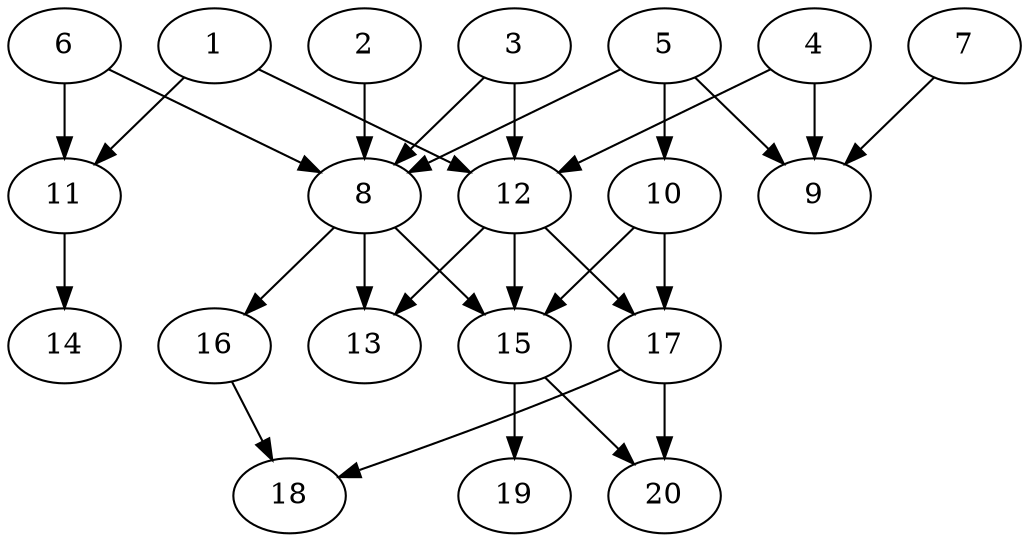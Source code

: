 // DAG (tier=2-normal, mode=data, n=20, ccr=0.418, fat=0.616, density=0.466, regular=0.523, jump=0.131, mindata=2097152, maxdata=16777216)
// DAG automatically generated by daggen at Sun Aug 24 16:33:33 2025
// /home/ermia/Project/Environments/daggen/bin/daggen --dot --ccr 0.418 --fat 0.616 --regular 0.523 --density 0.466 --jump 0.131 --mindata 2097152 --maxdata 16777216 -n 20 
digraph G {
  1 [size="3399918943718550016", alpha="0.14", expect_size="1699959471859275008"]
  1 -> 11 [size ="1701260713525248"]
  1 -> 12 [size ="1701260713525248"]
  2 [size="64543442274467000", alpha="0.16", expect_size="32271721137233500"]
  2 -> 8 [size ="1454773882585088"]
  3 [size="573319549157830912", alpha="0.01", expect_size="286659774578915456"]
  3 -> 8 [size ="347797735866368"]
  3 -> 12 [size ="347797735866368"]
  4 [size="29099433278864984", alpha="0.19", expect_size="14549716639432492"]
  4 -> 9 [size ="1135592918220800"]
  4 -> 12 [size ="1135592918220800"]
  5 [size="32579618475937366016", alpha="0.19", expect_size="16289809237968683008"]
  5 -> 8 [size ="81605729189888"]
  5 -> 9 [size ="81605729189888"]
  5 -> 10 [size ="81605729189888"]
  6 [size="2392454788501624", alpha="0.13", expect_size="1196227394250812"]
  6 -> 8 [size ="130155301306368"]
  6 -> 11 [size ="130155301306368"]
  7 [size="295213960558283648", alpha="0.00", expect_size="147606980279141824"]
  7 -> 9 [size ="301185118502912"]
  8 [size="53133808698359520", alpha="0.09", expect_size="26566904349179760"]
  8 -> 13 [size ="891157471035392"]
  8 -> 15 [size ="891157471035392"]
  8 -> 16 [size ="891157471035392"]
  9 [size="853133275534962048", alpha="0.06", expect_size="426566637767481024"]
  10 [size="2022377730037570304", alpha="0.05", expect_size="1011188865018785152"]
  10 -> 15 [size ="1977575043760128"]
  10 -> 17 [size ="1977575043760128"]
  11 [size="73340120907388032", alpha="0.08", expect_size="36670060453694016"]
  11 -> 14 [size ="1361962348838912"]
  12 [size="299291317182670720", alpha="0.04", expect_size="149645658591335360"]
  12 -> 13 [size ="131613241376768"]
  12 -> 15 [size ="131613241376768"]
  12 -> 17 [size ="131613241376768"]
  13 [size="745553062772752256", alpha="0.12", expect_size="372776531386376128"]
  14 [size="17268966084677972", alpha="0.15", expect_size="8634483042338986"]
  15 [size="1224614399433934635008", alpha="0.03", expect_size="612307199716967317504"]
  15 -> 19 [size ="915706354860032"]
  15 -> 20 [size ="915706354860032"]
  16 [size="1779937105636491264000", alpha="0.04", expect_size="889968552818245632000"]
  16 -> 18 [size ="1174969044172800"]
  17 [size="3252945512306072576", alpha="0.14", expect_size="1626472756153036288"]
  17 -> 18 [size ="1424444031500288"]
  17 -> 20 [size ="1424444031500288"]
  18 [size="4216704297170519457792", alpha="0.14", expect_size="2108352148585259728896"]
  19 [size="11767897892329078", alpha="0.11", expect_size="5883948946164539"]
  20 [size="1371672303599392", alpha="0.10", expect_size="685836151799696"]
}